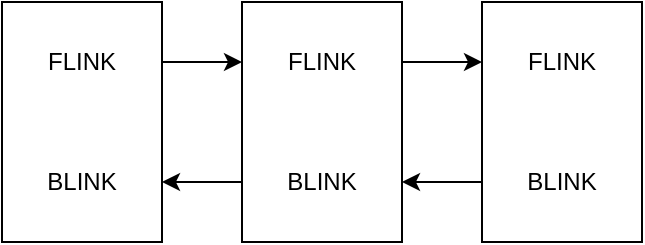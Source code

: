 <mxfile version="12.4.3" type="device" pages="1"><diagram id="NnUnYgEEcWj7BcXvfmsw" name="Page-1"><mxGraphModel dx="866" dy="441" grid="1" gridSize="10" guides="1" tooltips="1" connect="1" arrows="1" fold="1" page="1" pageScale="1" pageWidth="850" pageHeight="1100" math="0" shadow="0"><root><mxCell id="0"/><mxCell id="1" parent="0"/><mxCell id="LlQlQFRaXEDvb1NUixfH-13" value="" style="group" vertex="1" connectable="0" parent="1"><mxGeometry x="240" y="120" width="80" height="120" as="geometry"/></mxCell><mxCell id="LlQlQFRaXEDvb1NUixfH-1" value="" style="rounded=0;whiteSpace=wrap;html=1;" vertex="1" parent="LlQlQFRaXEDvb1NUixfH-13"><mxGeometry width="80" height="120" as="geometry"/></mxCell><mxCell id="LlQlQFRaXEDvb1NUixfH-7" value="FLINK" style="text;html=1;strokeColor=none;fillColor=none;align=center;verticalAlign=middle;whiteSpace=wrap;rounded=0;" vertex="1" parent="LlQlQFRaXEDvb1NUixfH-13"><mxGeometry x="20" y="20" width="40" height="20" as="geometry"/></mxCell><mxCell id="LlQlQFRaXEDvb1NUixfH-9" value="BLINK" style="text;html=1;strokeColor=none;fillColor=none;align=center;verticalAlign=middle;whiteSpace=wrap;rounded=0;" vertex="1" parent="LlQlQFRaXEDvb1NUixfH-13"><mxGeometry x="20" y="80" width="40" height="20" as="geometry"/></mxCell><mxCell id="LlQlQFRaXEDvb1NUixfH-14" value="" style="group" vertex="1" connectable="0" parent="1"><mxGeometry x="480" y="120" width="80" height="120" as="geometry"/></mxCell><mxCell id="LlQlQFRaXEDvb1NUixfH-3" value="" style="rounded=0;whiteSpace=wrap;html=1;" vertex="1" parent="LlQlQFRaXEDvb1NUixfH-14"><mxGeometry width="80" height="120" as="geometry"/></mxCell><mxCell id="LlQlQFRaXEDvb1NUixfH-8" value="FLINK" style="text;html=1;strokeColor=none;fillColor=none;align=center;verticalAlign=middle;whiteSpace=wrap;rounded=0;" vertex="1" parent="LlQlQFRaXEDvb1NUixfH-14"><mxGeometry x="20" y="20" width="40" height="20" as="geometry"/></mxCell><mxCell id="LlQlQFRaXEDvb1NUixfH-10" value="BLINK" style="text;html=1;strokeColor=none;fillColor=none;align=center;verticalAlign=middle;whiteSpace=wrap;rounded=0;" vertex="1" parent="LlQlQFRaXEDvb1NUixfH-14"><mxGeometry x="20" y="80" width="40" height="20" as="geometry"/></mxCell><mxCell id="LlQlQFRaXEDvb1NUixfH-15" value="" style="group" vertex="1" connectable="0" parent="1"><mxGeometry x="360" y="120" width="80" height="120" as="geometry"/></mxCell><mxCell id="LlQlQFRaXEDvb1NUixfH-2" value="" style="rounded=0;whiteSpace=wrap;html=1;" vertex="1" parent="LlQlQFRaXEDvb1NUixfH-15"><mxGeometry width="80" height="120" as="geometry"/></mxCell><mxCell id="LlQlQFRaXEDvb1NUixfH-11" value="FLINK" style="text;html=1;strokeColor=none;fillColor=none;align=center;verticalAlign=middle;whiteSpace=wrap;rounded=0;" vertex="1" parent="LlQlQFRaXEDvb1NUixfH-15"><mxGeometry x="20" y="20" width="40" height="20" as="geometry"/></mxCell><mxCell id="LlQlQFRaXEDvb1NUixfH-12" value="BLINK" style="text;html=1;strokeColor=none;fillColor=none;align=center;verticalAlign=middle;whiteSpace=wrap;rounded=0;" vertex="1" parent="LlQlQFRaXEDvb1NUixfH-15"><mxGeometry x="20" y="80" width="40" height="20" as="geometry"/></mxCell><mxCell id="LlQlQFRaXEDvb1NUixfH-16" style="edgeStyle=orthogonalEdgeStyle;rounded=0;orthogonalLoop=1;jettySize=auto;html=1;exitX=1;exitY=0.25;exitDx=0;exitDy=0;entryX=0;entryY=0.25;entryDx=0;entryDy=0;startArrow=none;startFill=0;endArrow=classic;endFill=1;" edge="1" parent="1" source="LlQlQFRaXEDvb1NUixfH-1" target="LlQlQFRaXEDvb1NUixfH-2"><mxGeometry relative="1" as="geometry"/></mxCell><mxCell id="LlQlQFRaXEDvb1NUixfH-17" style="edgeStyle=orthogonalEdgeStyle;rounded=0;orthogonalLoop=1;jettySize=auto;html=1;exitX=1;exitY=0.25;exitDx=0;exitDy=0;entryX=0;entryY=0.25;entryDx=0;entryDy=0;startArrow=none;startFill=0;endArrow=classic;endFill=1;" edge="1" parent="1" source="LlQlQFRaXEDvb1NUixfH-2" target="LlQlQFRaXEDvb1NUixfH-3"><mxGeometry relative="1" as="geometry"/></mxCell><mxCell id="LlQlQFRaXEDvb1NUixfH-18" style="edgeStyle=orthogonalEdgeStyle;rounded=0;orthogonalLoop=1;jettySize=auto;html=1;exitX=0;exitY=0.75;exitDx=0;exitDy=0;entryX=1;entryY=0.75;entryDx=0;entryDy=0;startArrow=none;startFill=0;endArrow=classic;endFill=1;" edge="1" parent="1" source="LlQlQFRaXEDvb1NUixfH-2" target="LlQlQFRaXEDvb1NUixfH-1"><mxGeometry relative="1" as="geometry"/></mxCell><mxCell id="LlQlQFRaXEDvb1NUixfH-19" style="edgeStyle=orthogonalEdgeStyle;rounded=0;orthogonalLoop=1;jettySize=auto;html=1;exitX=0;exitY=0.75;exitDx=0;exitDy=0;entryX=1;entryY=0.75;entryDx=0;entryDy=0;startArrow=none;startFill=0;endArrow=classic;endFill=1;" edge="1" parent="1" source="LlQlQFRaXEDvb1NUixfH-3" target="LlQlQFRaXEDvb1NUixfH-2"><mxGeometry relative="1" as="geometry"/></mxCell></root></mxGraphModel></diagram></mxfile>
